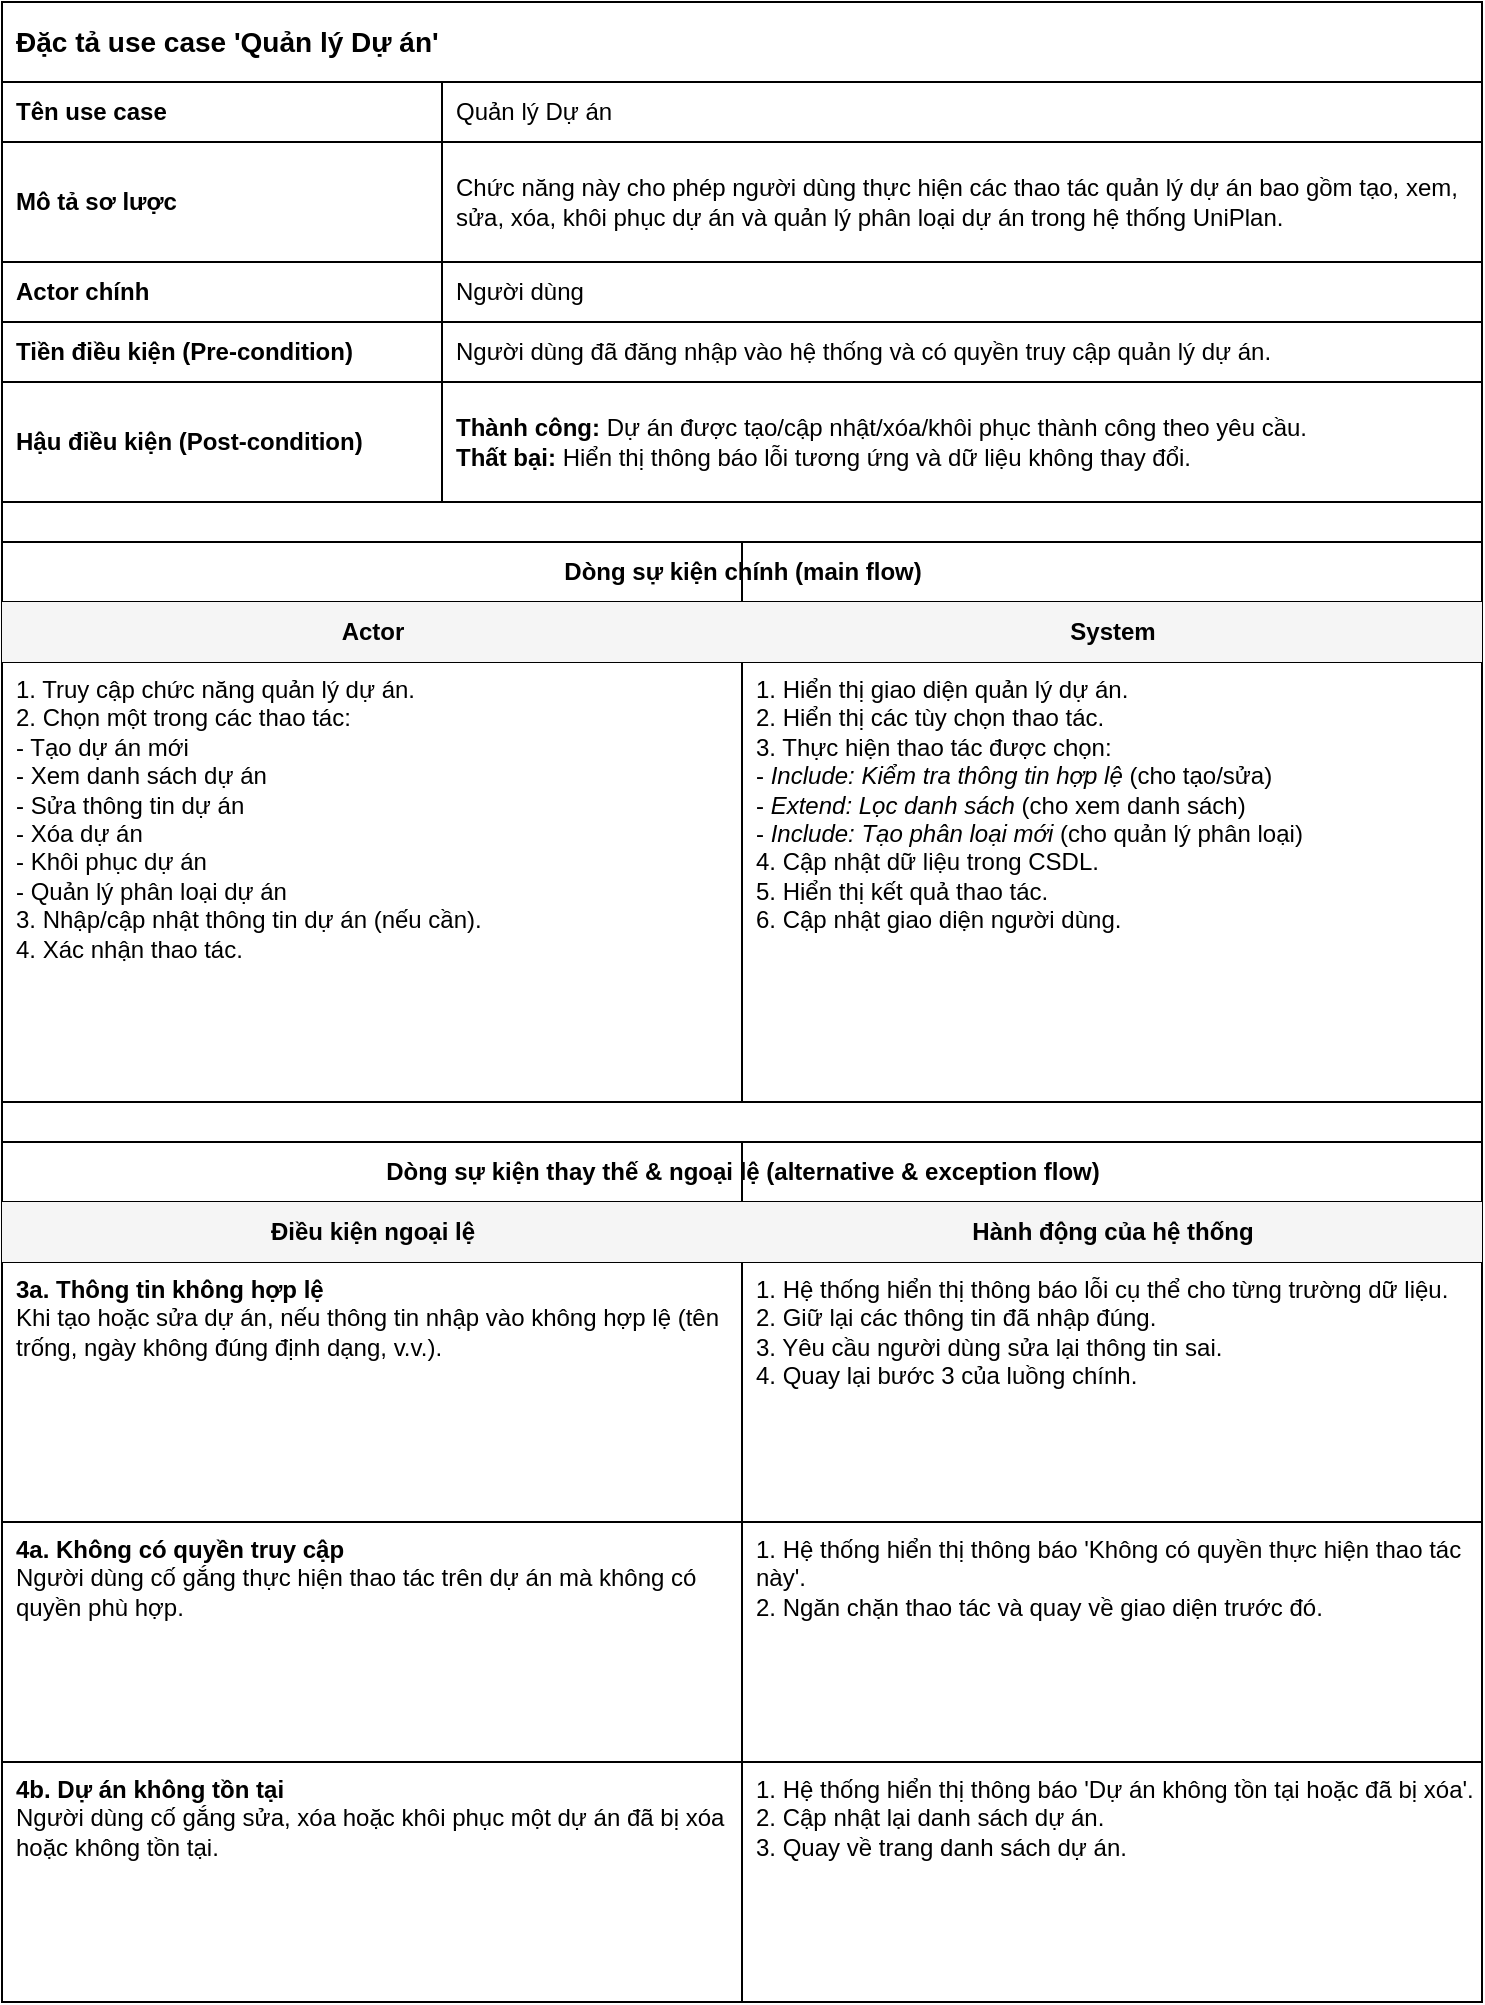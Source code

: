 <mxfile version="27.2.0">
  <diagram name="Professional Use Case Specification" id="quanlyduan_spec">
    <mxGraphModel dx="1138" dy="408" grid="1" gridSize="10" guides="1" tooltips="1" connect="1" arrows="1" fold="1" page="1" pageScale="1" pageWidth="827" pageHeight="1169" background="#ffffff" math="0" shadow="0">
      <root>
        <mxCell id="0" />
        <mxCell id="1" parent="0" />
        <mxCell id="spec-container-project" value="" style="rounded=0;whiteSpace=wrap;html=1;shadow=0;strokeWidth=1;fillColor=none;verticalAlign=top;align=left;spacingLeft=10;spacingTop=10;" parent="1" vertex="1">
          <mxGeometry x="40" y="40" width="740" height="1000" as="geometry" />
        </mxCell>
        <mxCell id="title-project" value="&lt;b style=&quot;font-size: 14px;&quot;&gt;Đặc tả use case 'Quản lý Dự án'&lt;/b&gt;" style="text;html=1;strokeColor=none;fillColor=none;align=left;verticalAlign=middle;whiteSpace=wrap;rounded=0;spacingLeft=5;fontFamily=Helvetica;" parent="spec-container-project" vertex="1">
          <mxGeometry width="740" height="40" as="geometry" />
        </mxCell>
        <mxCell id="table-info" value="" style="shape=table;startSize=0;container=1;collapsible=0;childLayout=tableLayout;fixedRows=1;rowLines=1;fontStyle=0;align=center;resizeLast=1;fontFamily=Helvetica;fontSize=12;" parent="spec-container-project" vertex="1">
          <mxGeometry y="40" width="740" height="210" as="geometry" />
        </mxCell>
        <mxCell id="info-row1" style="shape=tableRow;horizontal=0;startSize=0;swimlaneHead=0;swimlaneBody=0;top=0;left=0;bottom=0;right=0;collapsible=0;dropTarget=0;fillColor=none;" parent="table-info" vertex="1">
          <mxGeometry width="740" height="30" as="geometry" />
        </mxCell>
        <mxCell id="info-r1c1" value="&lt;b&gt;Tên use case&lt;/b&gt;" style="shape=partialRectangle;html=1;collapsible=0;dropTarget=0;pointerEvents=0;fillColor=none;top=0;left=0;bottom=0;right=0;strokeColor=inherit;align=left;verticalAlign=middle;spacingLeft=5;" parent="info-row1" vertex="1">
          <mxGeometry width="220" height="30" as="geometry" />
        </mxCell>
        <mxCell id="info-r1c2" value="Quản lý Dự án" style="shape=partialRectangle;html=1;collapsible=0;dropTarget=0;pointerEvents=0;fillColor=none;top=0;left=0;bottom=0;right=0;strokeColor=inherit;align=left;verticalAlign=middle;spacingLeft=5;" parent="info-row1" vertex="1">
          <mxGeometry x="220" width="520" height="30" as="geometry" />
        </mxCell>
        <mxCell id="info-row2" style="shape=tableRow;horizontal=0;startSize=0;swimlaneHead=0;swimlaneBody=0;top=0;left=0;bottom=0;right=0;collapsible=0;dropTarget=0;fillColor=none;" parent="table-info" vertex="1">
          <mxGeometry y="30" width="740" height="60" as="geometry" />
        </mxCell>
        <mxCell id="info-r2c1" value="&lt;b&gt;Mô tả sơ lược&lt;/b&gt;" style="shape=partialRectangle;html=1;collapsible=0;dropTarget=0;pointerEvents=0;fillColor=none;top=0;left=0;bottom=0;right=0;strokeColor=inherit;align=left;verticalAlign=middle;spacingLeft=5;whiteSpace=wrap;" parent="info-row2" vertex="1">
          <mxGeometry width="220" height="60" as="geometry" />
        </mxCell>
        <mxCell id="info-r2c2" value="Chức năng này cho phép người dùng thực hiện các thao tác quản lý dự án bao gồm tạo, xem, sửa, xóa, khôi phục dự án và quản lý phân loại dự án trong hệ thống UniPlan." style="shape=partialRectangle;html=1;collapsible=0;dropTarget=0;pointerEvents=0;fillColor=none;top=0;left=0;bottom=0;right=0;strokeColor=inherit;align=left;verticalAlign=middle;spacingLeft=5;whiteSpace=wrap;" parent="info-row2" vertex="1">
          <mxGeometry x="220" width="520" height="60" as="geometry" />
        </mxCell>
        <mxCell id="info-row3" style="shape=tableRow;horizontal=0;startSize=0;swimlaneHead=0;swimlaneBody=0;top=0;left=0;bottom=0;right=0;collapsible=0;dropTarget=0;fillColor=none;" parent="table-info" vertex="1">
          <mxGeometry y="90" width="740" height="30" as="geometry" />
        </mxCell>
        <mxCell id="info-r3c1" value="&lt;b&gt;Actor chính&lt;/b&gt;" style="shape=partialRectangle;html=1;collapsible=0;dropTarget=0;pointerEvents=0;fillColor=none;top=0;left=0;bottom=0;right=0;strokeColor=inherit;align=left;verticalAlign=middle;spacingLeft=5;" parent="info-row3" vertex="1">
          <mxGeometry width="220" height="30" as="geometry" />
        </mxCell>
        <mxCell id="info-r3c2" value="Người dùng" style="shape=partialRectangle;html=1;collapsible=0;dropTarget=0;pointerEvents=0;fillColor=none;top=0;left=0;bottom=0;right=0;strokeColor=inherit;align=left;verticalAlign=middle;spacingLeft=5;" parent="info-row3" vertex="1">
          <mxGeometry x="220" width="520" height="30" as="geometry" />
        </mxCell>
        <mxCell id="info-row4" style="shape=tableRow;horizontal=0;startSize=0;swimlaneHead=0;swimlaneBody=0;top=0;left=0;bottom=0;right=0;collapsible=0;dropTarget=0;fillColor=none;" parent="table-info" vertex="1">
          <mxGeometry y="120" width="740" height="30" as="geometry" />
        </mxCell>
        <mxCell id="info-r4c1" value="&lt;b&gt;Tiền điều kiện (Pre-condition)&lt;/b&gt;" style="shape=partialRectangle;html=1;collapsible=0;dropTarget=0;pointerEvents=0;fillColor=none;top=0;left=0;bottom=0;right=0;strokeColor=inherit;align=left;verticalAlign=middle;spacingLeft=5;" parent="info-row4" vertex="1">
          <mxGeometry width="220" height="30" as="geometry" />
        </mxCell>
        <mxCell id="info-r4c2" value="Người dùng đã đăng nhập vào hệ thống và có quyền truy cập quản lý dự án." style="shape=partialRectangle;html=1;collapsible=0;dropTarget=0;pointerEvents=0;fillColor=none;top=0;left=0;bottom=0;right=0;strokeColor=inherit;align=left;verticalAlign=middle;spacingLeft=5;" parent="info-row4" vertex="1">
          <mxGeometry x="220" width="520" height="30" as="geometry" />
        </mxCell>
        <mxCell id="info-row5" style="shape=tableRow;horizontal=0;startSize=0;swimlaneHead=0;swimlaneBody=0;top=0;left=0;bottom=0;right=0;collapsible=0;dropTarget=0;fillColor=none;" parent="table-info" vertex="1">
          <mxGeometry y="150" width="740" height="60" as="geometry" />
        </mxCell>
        <mxCell id="info-r5c1" value="&lt;b&gt;Hậu điều kiện (Post-condition)&lt;/b&gt;" style="shape=partialRectangle;html=1;collapsible=0;dropTarget=0;pointerEvents=0;fillColor=none;top=0;left=0;bottom=0;right=0;strokeColor=inherit;align=left;verticalAlign=middle;spacingLeft=5;whiteSpace=wrap;" parent="info-row5" vertex="1">
          <mxGeometry width="220" height="60" as="geometry" />
        </mxCell>
        <mxCell id="info-r5c2" value="&lt;b&gt;Thành công:&lt;/b&gt; Dự án được tạo/cập nhật/xóa/khôi phục thành công theo yêu cầu.&lt;br&gt;&lt;b&gt;Thất bại:&lt;/b&gt; Hiển thị thông báo lỗi tương ứng và dữ liệu không thay đổi." style="shape=partialRectangle;html=1;collapsible=0;dropTarget=0;pointerEvents=0;fillColor=none;top=0;left=0;bottom=0;right=0;strokeColor=inherit;align=left;verticalAlign=middle;spacingLeft=5;whiteSpace=wrap;" parent="info-row5" vertex="1">
          <mxGeometry x="220" width="520" height="60" as="geometry" />
        </mxCell>
        <mxCell id="table-mainflow-project" value="" style="shape=table;startSize=0;container=1;collapsible=0;childLayout=tableLayout;fixedRows=1;rowLines=1;fontStyle=0;align=center;resizeLast=1;fontFamily=Helvetica;fontSize=12;" parent="spec-container-project" vertex="1">
          <mxGeometry y="270" width="740" height="280" as="geometry" />
        </mxCell>
        <mxCell id="mainflow-title-row" style="shape=tableRow;horizontal=0;startSize=0;swimlaneHead=0;swimlaneBody=0;top=0;left=0;bottom=0;right=0;collapsible=0;dropTarget=0;fillColor=none;" parent="table-mainflow-project" vertex="1">
          <mxGeometry width="740" height="30" as="geometry" />
        </mxCell>
        <mxCell id="mainflow-title-cell" value="&lt;b&gt;Dòng sự kiện chính (main flow)&lt;/b&gt;" style="shape=partialRectangle;html=1;collapsible=0;dropTarget=0;pointerEvents=0;fillColor=none;top=0;left=0;bottom=0;right=0;strokeColor=inherit;align=center;verticalAlign=middle;" parent="mainflow-title-row" vertex="1">
          <mxGeometry width="740" height="30" as="geometry" />
        </mxCell>
        <mxCell id="mainflow-header-row" style="shape=tableRow;horizontal=0;startSize=0;swimlaneHead=0;swimlaneBody=0;top=0;left=0;bottom=0;right=0;collapsible=0;dropTarget=0;fillColor=#f5f5f5;" parent="table-mainflow-project" vertex="1">
          <mxGeometry y="30" width="740" height="30" as="geometry" />
        </mxCell>
        <mxCell id="mainflow-h1" value="&lt;b&gt;Actor&lt;/b&gt;" style="shape=partialRectangle;html=1;collapsible=0;dropTarget=0;pointerEvents=0;fillColor=none;top=0;left=0;bottom=0;right=0;strokeColor=inherit;align=center;verticalAlign=middle;" parent="mainflow-header-row" vertex="1">
          <mxGeometry width="370" height="30" as="geometry" />
        </mxCell>
        <mxCell id="mainflow-h2" value="&lt;b&gt;System&lt;/b&gt;" style="shape=partialRectangle;html=1;collapsible=0;dropTarget=0;pointerEvents=0;fillColor=none;top=0;left=0;bottom=0;right=0;strokeColor=inherit;align=center;verticalAlign=middle;" parent="mainflow-header-row" vertex="1">
          <mxGeometry x="370" width="370" height="30" as="geometry" />
        </mxCell>
        <mxCell id="mainflow-content-row" style="shape=tableRow;horizontal=0;startSize=0;swimlaneHead=0;swimlaneBody=0;top=0;left=0;bottom=0;right=0;collapsible=0;dropTarget=0;fillColor=none;" parent="table-mainflow-project" vertex="1">
          <mxGeometry y="60" width="740" height="220" as="geometry" />
        </mxCell>
        <mxCell id="mainflow-r1c1" value="1. Truy cập chức năng quản lý dự án.&lt;br&gt;2. Chọn một trong các thao tác:&lt;br&gt;   - Tạo dự án mới&lt;br&gt;   - Xem danh sách dự án&lt;br&gt;   - Sửa thông tin dự án&lt;br&gt;   - Xóa dự án&lt;br&gt;   - Khôi phục dự án&lt;br&gt;   - Quản lý phân loại dự án&lt;br&gt;3. Nhập/cập nhật thông tin dự án (nếu cần).&lt;br&gt;4. Xác nhận thao tác." style="shape=partialRectangle;html=1;collapsible=0;dropTarget=0;pointerEvents=0;fillColor=none;top=0;left=0;bottom=0;right=0;strokeColor=inherit;align=left;verticalAlign=top;whiteSpace=wrap;spacingLeft=5;" parent="mainflow-content-row" vertex="1">
          <mxGeometry width="370" height="220" as="geometry" />
        </mxCell>
        <mxCell id="mainflow-r1c2" value="1. Hiển thị giao diện quản lý dự án.&lt;br&gt;2. Hiển thị các tùy chọn thao tác.&lt;br&gt;3. Thực hiện thao tác được chọn:&lt;br&gt;   - &lt;i&gt;Include: Kiểm tra thông tin hợp lệ&lt;/i&gt; (cho tạo/sửa)&lt;br&gt;   - &lt;i&gt;Extend: Lọc danh sách&lt;/i&gt; (cho xem danh sách)&lt;br&gt;   - &lt;i&gt;Include: Tạo phân loại mới&lt;/i&gt; (cho quản lý phân loại)&lt;br&gt;4. Cập nhật dữ liệu trong CSDL.&lt;br&gt;5. Hiển thị kết quả thao tác.&lt;br&gt;6. Cập nhật giao diện người dùng." style="shape=partialRectangle;html=1;collapsible=0;dropTarget=0;pointerEvents=0;fillColor=none;top=0;left=0;bottom=0;right=0;strokeColor=inherit;align=left;verticalAlign=top;whiteSpace=wrap;spacingLeft=5;" parent="mainflow-content-row" vertex="1">
          <mxGeometry x="370" width="370" height="220" as="geometry" />
        </mxCell>
        <mxCell id="table-exceptionflow-project" value="" style="shape=table;startSize=0;container=1;collapsible=0;childLayout=tableLayout;fixedRows=1;rowLines=1;fontStyle=0;align=center;resizeLast=1;fontFamily=Helvetica;fontSize=12;" parent="spec-container-project" vertex="1">
          <mxGeometry y="570" width="740" height="430" as="geometry" />
        </mxCell>
        <mxCell id="exceptionflow-title-row" style="shape=tableRow;horizontal=0;startSize=0;swimlaneHead=0;swimlaneBody=0;top=0;left=0;bottom=0;right=0;collapsible=0;dropTarget=0;fillColor=none;" parent="table-exceptionflow-project" vertex="1">
          <mxGeometry width="740" height="30" as="geometry" />
        </mxCell>
        <mxCell id="exceptionflow-title-cell" value="&lt;b&gt;Dòng sự kiện thay thế &amp;amp; ngoại lệ (alternative &amp;amp; exception flow)&lt;/b&gt;" style="shape=partialRectangle;html=1;collapsible=0;dropTarget=0;pointerEvents=0;fillColor=none;top=0;left=0;bottom=0;right=0;strokeColor=inherit;align=center;verticalAlign=middle;" parent="exceptionflow-title-row" vertex="1">
          <mxGeometry width="740" height="30" as="geometry" />
        </mxCell>
        <mxCell id="exceptionflow-header-row" style="shape=tableRow;horizontal=0;startSize=0;swimlaneHead=0;swimlaneBody=0;top=0;left=0;bottom=0;right=0;collapsible=0;dropTarget=0;fillColor=#f5f5f5;" parent="table-exceptionflow-project" vertex="1">
          <mxGeometry y="30" width="740" height="30" as="geometry" />
        </mxCell>
        <mxCell id="exceptionflow-h1" value="&lt;b&gt;Điều kiện ngoại lệ&lt;/b&gt;" style="shape=partialRectangle;html=1;collapsible=0;dropTarget=0;pointerEvents=0;fillColor=none;top=0;left=0;bottom=0;right=0;strokeColor=inherit;align=center;verticalAlign=middle;" parent="exceptionflow-header-row" vertex="1">
          <mxGeometry width="370" height="30" as="geometry" />
        </mxCell>
        <mxCell id="exceptionflow-h2" value="&lt;b&gt;Hành động của hệ thống&lt;/b&gt;" style="shape=partialRectangle;html=1;collapsible=0;dropTarget=0;pointerEvents=0;fillColor=none;top=0;left=0;bottom=0;right=0;strokeColor=inherit;align=center;verticalAlign=middle;" parent="exceptionflow-header-row" vertex="1">
          <mxGeometry x="370" width="370" height="30" as="geometry" />
        </mxCell>
        <mxCell id="exceptionflow-row1" style="shape=tableRow;horizontal=0;startSize=0;swimlaneHead=0;swimlaneBody=0;top=0;left=0;bottom=0;right=0;collapsible=0;dropTarget=0;fillColor=none;" parent="table-exceptionflow-project" vertex="1">
          <mxGeometry y="60" width="740" height="130" as="geometry" />
        </mxCell>
        <mxCell id="exceptionflow-r1c1" value="&lt;b&gt;3a. Thông tin không hợp lệ&lt;/b&gt;&lt;br&gt;Khi tạo hoặc sửa dự án, nếu thông tin nhập vào không hợp lệ (tên trống, ngày không đúng định dạng, v.v.)." style="shape=partialRectangle;html=1;collapsible=0;dropTarget=0;pointerEvents=0;fillColor=none;top=0;left=0;bottom=0;right=0;strokeColor=inherit;align=left;verticalAlign=top;whiteSpace=wrap;spacingLeft=5;" parent="exceptionflow-row1" vertex="1">
          <mxGeometry width="370" height="130" as="geometry" />
        </mxCell>
        <mxCell id="exceptionflow-r1c2" value="1. Hệ thống hiển thị thông báo lỗi cụ thể cho từng trường dữ liệu.&lt;br&gt;2. Giữ lại các thông tin đã nhập đúng.&lt;br&gt;3. Yêu cầu người dùng sửa lại thông tin sai.&lt;br&gt;4. Quay lại bước 3 của luồng chính." style="shape=partialRectangle;html=1;collapsible=0;dropTarget=0;pointerEvents=0;fillColor=none;top=0;left=0;bottom=0;right=0;strokeColor=inherit;align=left;verticalAlign=top;whiteSpace=wrap;spacingLeft=5;" parent="exceptionflow-row1" vertex="1">
          <mxGeometry x="370" width="370" height="130" as="geometry" />
        </mxCell>
        <mxCell id="exceptionflow-row2" style="shape=tableRow;horizontal=0;startSize=0;swimlaneHead=0;swimlaneBody=0;top=0;left=0;bottom=0;right=0;collapsible=0;dropTarget=0;fillColor=none;" parent="table-exceptionflow-project" vertex="1">
          <mxGeometry y="190" width="740" height="120" as="geometry" />
        </mxCell>
        <mxCell id="exceptionflow-r2c1" value="&lt;b&gt;4a. Không có quyền truy cập&lt;/b&gt;&lt;br&gt;Người dùng cố gắng thực hiện thao tác trên dự án mà không có quyền phù hợp." style="shape=partialRectangle;html=1;collapsible=0;dropTarget=0;pointerEvents=0;fillColor=none;top=0;left=0;bottom=0;right=0;strokeColor=inherit;align=left;verticalAlign=top;whiteSpace=wrap;spacingLeft=5;" parent="exceptionflow-row2" vertex="1">
          <mxGeometry width="370" height="120" as="geometry" />
        </mxCell>
        <mxCell id="exceptionflow-r2c2" value="1. Hệ thống hiển thị thông báo 'Không có quyền thực hiện thao tác này'.&lt;br&gt;2. Ngăn chặn thao tác và quay về giao diện trước đó." style="shape=partialRectangle;html=1;collapsible=0;dropTarget=0;pointerEvents=0;fillColor=none;top=0;left=0;bottom=0;right=0;strokeColor=inherit;align=left;verticalAlign=top;whiteSpace=wrap;spacingLeft=5;" parent="exceptionflow-row2" vertex="1">
          <mxGeometry x="370" width="370" height="120" as="geometry" />
        </mxCell>
        <mxCell id="exceptionflow-row3" style="shape=tableRow;horizontal=0;startSize=0;swimlaneHead=0;swimlaneBody=0;top=0;left=0;bottom=0;right=0;collapsible=0;dropTarget=0;fillColor=none;" parent="table-exceptionflow-project" vertex="1">
          <mxGeometry y="310" width="740" height="120" as="geometry" />
        </mxCell>
        <mxCell id="exceptionflow-r3c1" value="&lt;b&gt;4b. Dự án không tồn tại&lt;/b&gt;&lt;br&gt;Người dùng cố gắng sửa, xóa hoặc khôi phục một dự án đã bị xóa hoặc không tồn tại." style="shape=partialRectangle;html=1;collapsible=0;dropTarget=0;pointerEvents=0;fillColor=none;top=0;left=0;bottom=0;right=0;strokeColor=inherit;align=left;verticalAlign=top;whiteSpace=wrap;spacingLeft=5;" parent="exceptionflow-row3" vertex="1">
          <mxGeometry width="370" height="120" as="geometry" />
        </mxCell>
        <mxCell id="exceptionflow-r3c2" value="1. Hệ thống hiển thị thông báo 'Dự án không tồn tại hoặc đã bị xóa'.&lt;br&gt;2. Cập nhật lại danh sách dự án.&lt;br&gt;3. Quay về trang danh sách dự án." style="shape=partialRectangle;html=1;collapsible=0;dropTarget=0;pointerEvents=0;fillColor=none;top=0;left=0;bottom=0;right=0;strokeColor=inherit;align=left;verticalAlign=top;whiteSpace=wrap;spacingLeft=5;" parent="exceptionflow-row3" vertex="1">
          <mxGeometry x="370" width="370" height="120" as="geometry" />
        </mxCell>
      </root>
    </mxGraphModel>
  </diagram>
</mxfile>
